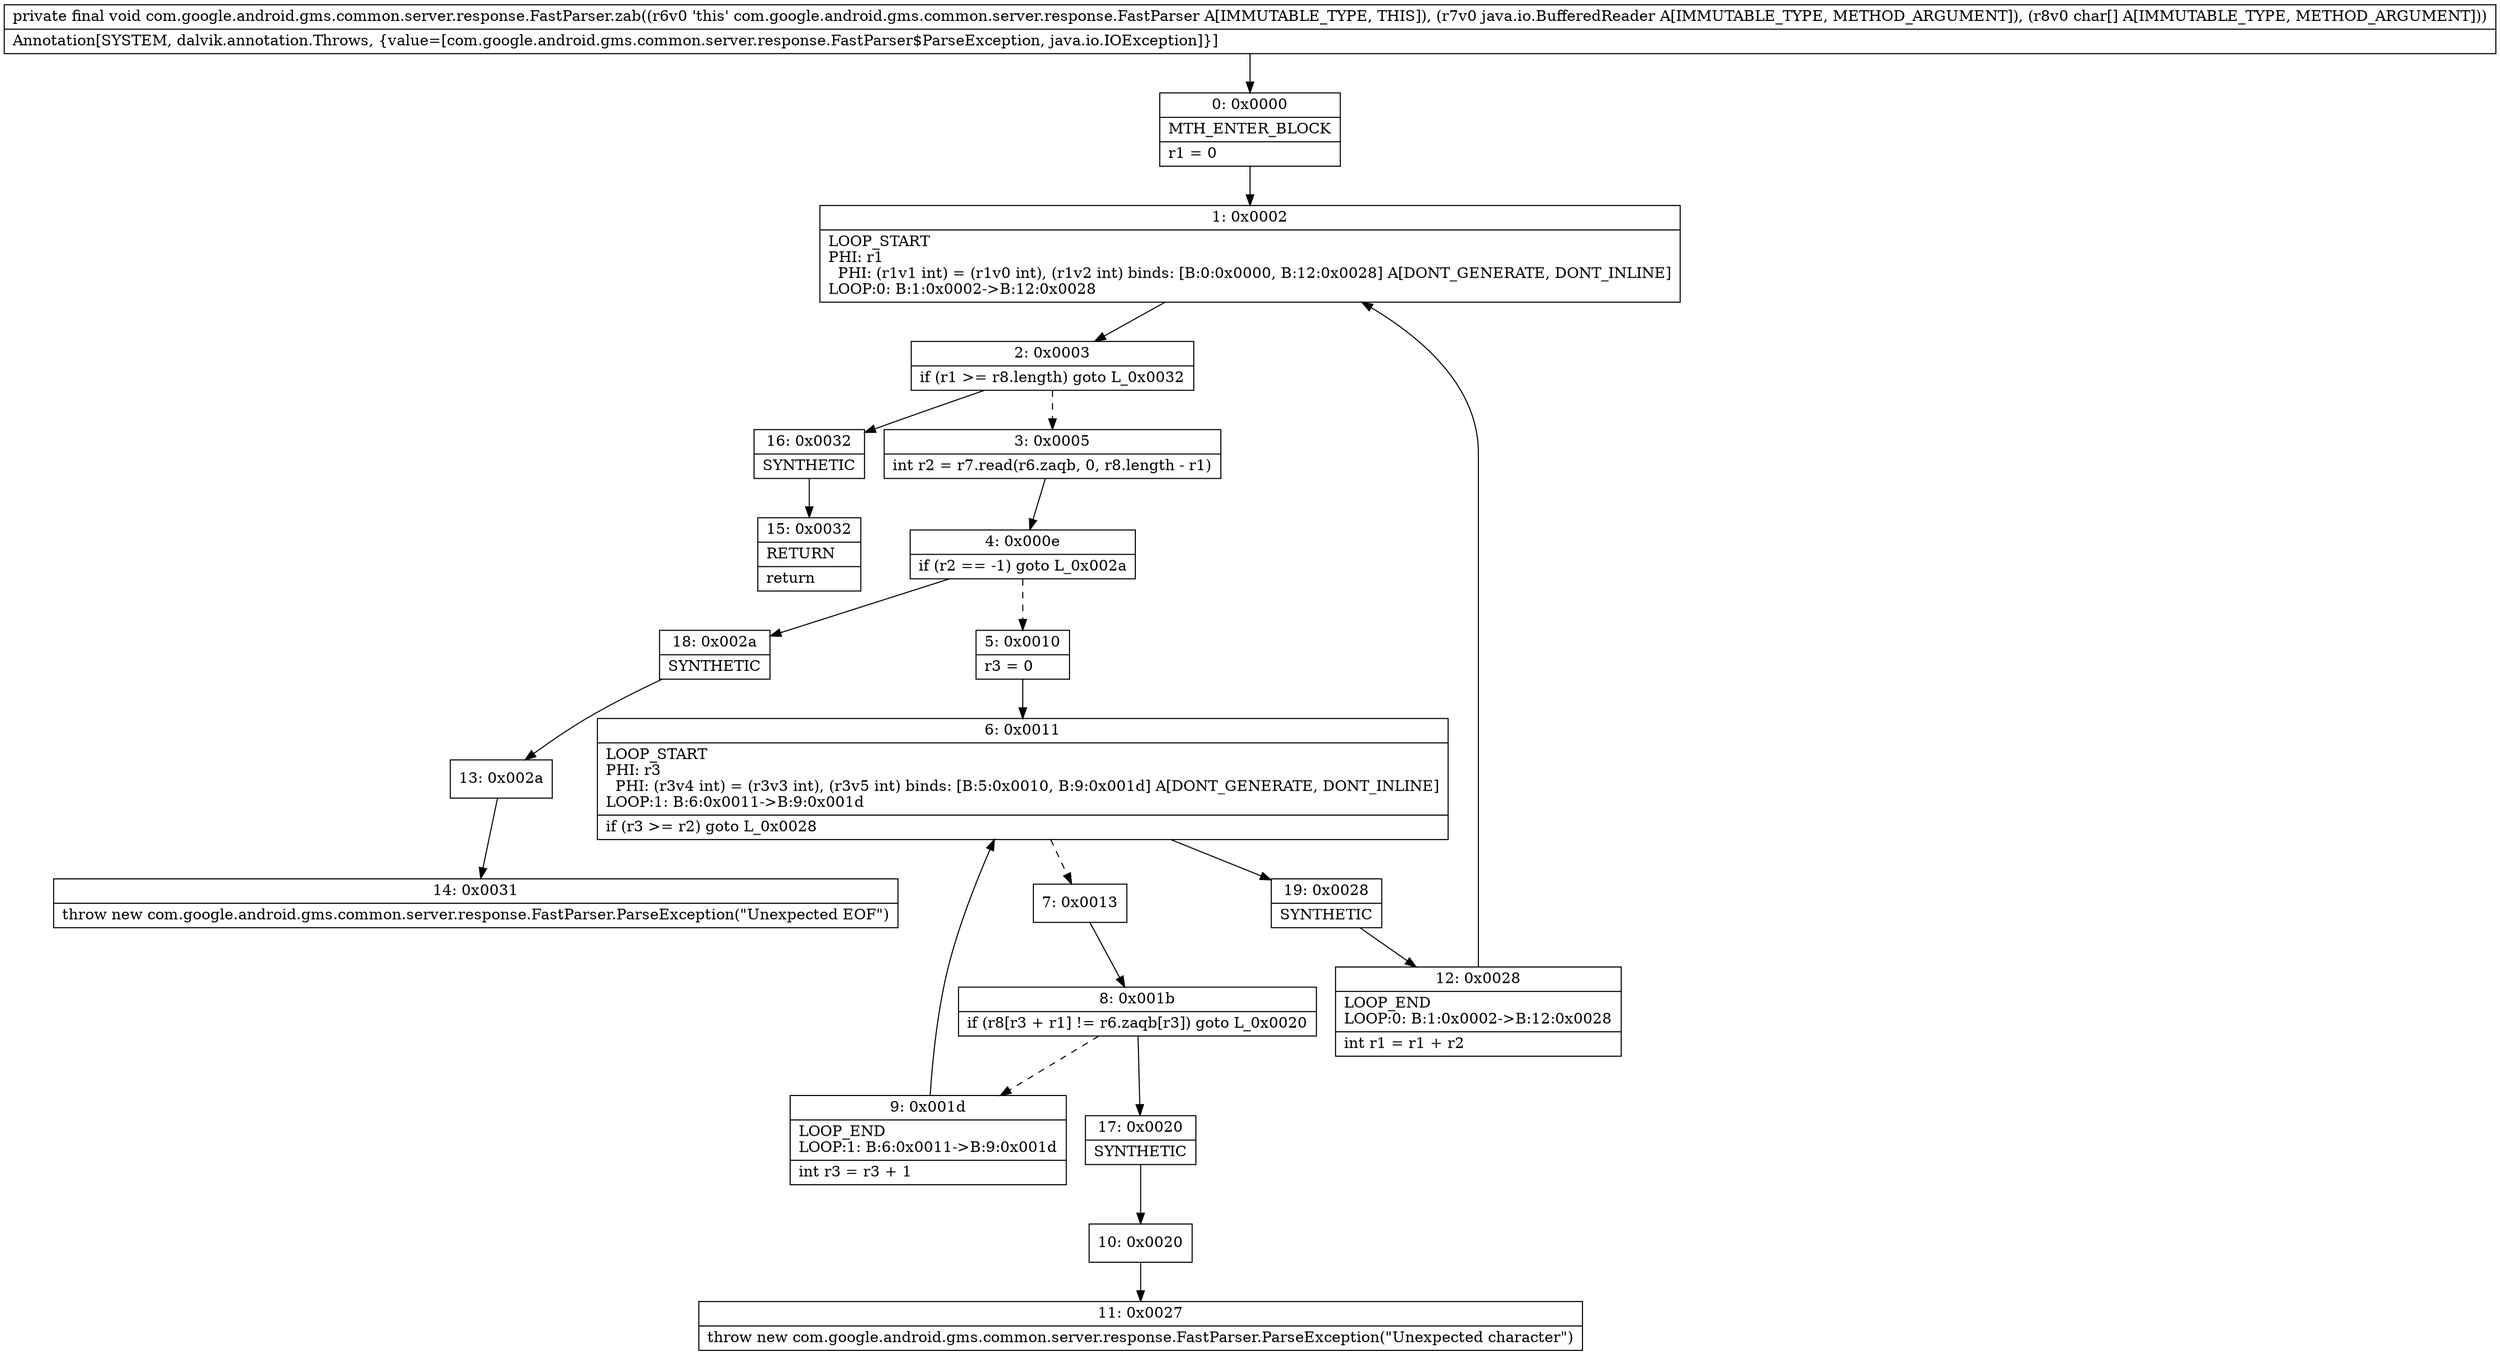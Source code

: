 digraph "CFG forcom.google.android.gms.common.server.response.FastParser.zab(Ljava\/io\/BufferedReader;[C)V" {
Node_0 [shape=record,label="{0\:\ 0x0000|MTH_ENTER_BLOCK\l|r1 = 0\l}"];
Node_1 [shape=record,label="{1\:\ 0x0002|LOOP_START\lPHI: r1 \l  PHI: (r1v1 int) = (r1v0 int), (r1v2 int) binds: [B:0:0x0000, B:12:0x0028] A[DONT_GENERATE, DONT_INLINE]\lLOOP:0: B:1:0x0002\-\>B:12:0x0028\l}"];
Node_2 [shape=record,label="{2\:\ 0x0003|if (r1 \>= r8.length) goto L_0x0032\l}"];
Node_3 [shape=record,label="{3\:\ 0x0005|int r2 = r7.read(r6.zaqb, 0, r8.length \- r1)\l}"];
Node_4 [shape=record,label="{4\:\ 0x000e|if (r2 == \-1) goto L_0x002a\l}"];
Node_5 [shape=record,label="{5\:\ 0x0010|r3 = 0\l}"];
Node_6 [shape=record,label="{6\:\ 0x0011|LOOP_START\lPHI: r3 \l  PHI: (r3v4 int) = (r3v3 int), (r3v5 int) binds: [B:5:0x0010, B:9:0x001d] A[DONT_GENERATE, DONT_INLINE]\lLOOP:1: B:6:0x0011\-\>B:9:0x001d\l|if (r3 \>= r2) goto L_0x0028\l}"];
Node_7 [shape=record,label="{7\:\ 0x0013}"];
Node_8 [shape=record,label="{8\:\ 0x001b|if (r8[r3 + r1] != r6.zaqb[r3]) goto L_0x0020\l}"];
Node_9 [shape=record,label="{9\:\ 0x001d|LOOP_END\lLOOP:1: B:6:0x0011\-\>B:9:0x001d\l|int r3 = r3 + 1\l}"];
Node_10 [shape=record,label="{10\:\ 0x0020}"];
Node_11 [shape=record,label="{11\:\ 0x0027|throw new com.google.android.gms.common.server.response.FastParser.ParseException(\"Unexpected character\")\l}"];
Node_12 [shape=record,label="{12\:\ 0x0028|LOOP_END\lLOOP:0: B:1:0x0002\-\>B:12:0x0028\l|int r1 = r1 + r2\l}"];
Node_13 [shape=record,label="{13\:\ 0x002a}"];
Node_14 [shape=record,label="{14\:\ 0x0031|throw new com.google.android.gms.common.server.response.FastParser.ParseException(\"Unexpected EOF\")\l}"];
Node_15 [shape=record,label="{15\:\ 0x0032|RETURN\l|return\l}"];
Node_16 [shape=record,label="{16\:\ 0x0032|SYNTHETIC\l}"];
Node_17 [shape=record,label="{17\:\ 0x0020|SYNTHETIC\l}"];
Node_18 [shape=record,label="{18\:\ 0x002a|SYNTHETIC\l}"];
Node_19 [shape=record,label="{19\:\ 0x0028|SYNTHETIC\l}"];
MethodNode[shape=record,label="{private final void com.google.android.gms.common.server.response.FastParser.zab((r6v0 'this' com.google.android.gms.common.server.response.FastParser A[IMMUTABLE_TYPE, THIS]), (r7v0 java.io.BufferedReader A[IMMUTABLE_TYPE, METHOD_ARGUMENT]), (r8v0 char[] A[IMMUTABLE_TYPE, METHOD_ARGUMENT]))  | Annotation[SYSTEM, dalvik.annotation.Throws, \{value=[com.google.android.gms.common.server.response.FastParser$ParseException, java.io.IOException]\}]\l}"];
MethodNode -> Node_0;
Node_0 -> Node_1;
Node_1 -> Node_2;
Node_2 -> Node_3[style=dashed];
Node_2 -> Node_16;
Node_3 -> Node_4;
Node_4 -> Node_5[style=dashed];
Node_4 -> Node_18;
Node_5 -> Node_6;
Node_6 -> Node_7[style=dashed];
Node_6 -> Node_19;
Node_7 -> Node_8;
Node_8 -> Node_9[style=dashed];
Node_8 -> Node_17;
Node_9 -> Node_6;
Node_10 -> Node_11;
Node_12 -> Node_1;
Node_13 -> Node_14;
Node_16 -> Node_15;
Node_17 -> Node_10;
Node_18 -> Node_13;
Node_19 -> Node_12;
}

